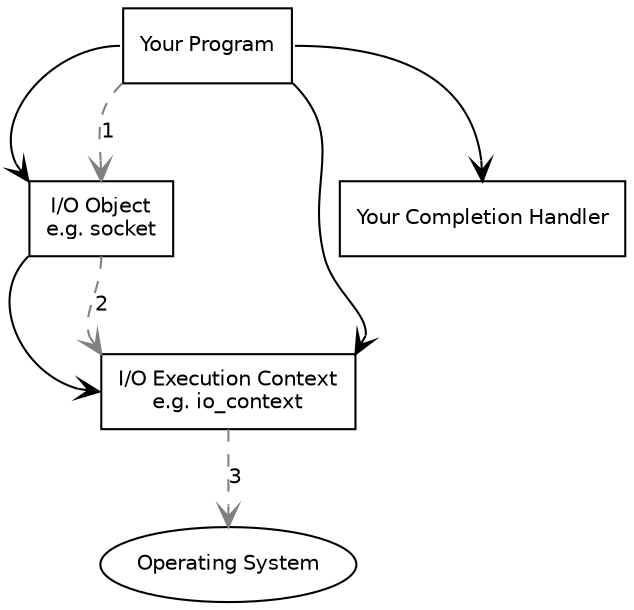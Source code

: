digraph g
{
  graph
    [
      nodesep="0.2"
    ];

  edge
    [
      fontname="Helvetica",
      fontsize=10,
      labelfontname="Helvetica",
      labelfontsize=10
    ];

  node
    [
      fontname="Helvetica",
      fontsize=10,
      shape=box
    ];

  edge
    [
      arrowhead="open"
    ]

  // Program elements.
  {
    operating_system [ label="Operating System", shape=ellipse ];
    io_context [ label="I/O Execution Context\ne.g. io_context" ];
    io_object [ label="I/O Object\ne.g. socket" ];
    your_program [ label="Your Program" ];
    your_completion_handler [ label="Your Completion Handler" ];
  }

  // Owning relationships.
  {
    edge [ arrowtail="diamond" ];
    your_program:e -> your_completion_handler:n;
    your_program:w -> io_object:nw;
    your_program:se -> io_context:ne;
  }

  // Non-owning relationships;
  {
    io_object:sw -> io_context:w;
  }

  // Visible actions.
  {
    edge [ style="dashed", color="#808080" ];

    // Forward actions.
    {
      your_program:sw -> io_object:n [ label="1" ];
      io_object:s -> io_context:nw [ label="2" ];
      io_context:s -> operating_system:n [ label="3" ];
    }
  }

  // Invisible actions.
  {
    edge [ style="invis" ];

    // Forward actions.
    {
      your_program:s -> io_context:n [ label="5" ];
    }

    // Reverse actions.
    {
      edge [ arrowhead="none", arrowtail="open" ];
      //io_context:s -> operating_system:n [ label="4" ];
      your_completion_handler:s -> io_context:e [ label="6" ];
    }
  }
}
